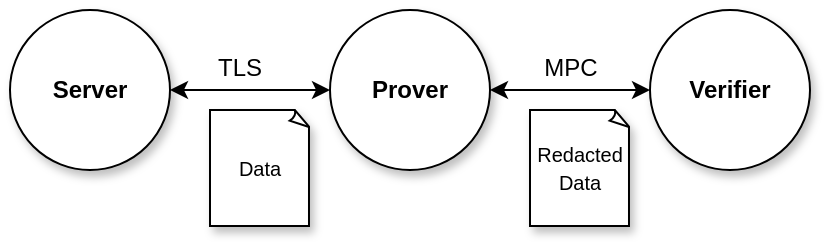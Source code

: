 <mxfile version="21.6.8" type="device" pages="4">
  <diagram name="Simple Overview" id="1K7dc4YacWnzJAUZZLNN">
    <mxGraphModel dx="759" dy="1200" grid="1" gridSize="10" guides="1" tooltips="1" connect="1" arrows="1" fold="1" page="1" pageScale="1" pageWidth="4681" pageHeight="3300" math="0" shadow="0">
      <root>
        <mxCell id="0" />
        <mxCell id="1" parent="0" />
        <mxCell id="FO-Th2_5Wnf5gWxcU9zP-1" value="Prover" style="ellipse;whiteSpace=wrap;html=1;aspect=fixed;shadow=1;fontStyle=1" parent="1" vertex="1">
          <mxGeometry x="620" y="250" width="80" height="80" as="geometry" />
        </mxCell>
        <mxCell id="FO-Th2_5Wnf5gWxcU9zP-2" value="Server" style="ellipse;whiteSpace=wrap;html=1;aspect=fixed;shadow=1;fontStyle=1" parent="1" vertex="1">
          <mxGeometry x="460" y="250" width="80" height="80" as="geometry" />
        </mxCell>
        <mxCell id="FO-Th2_5Wnf5gWxcU9zP-3" value="Verifier" style="ellipse;whiteSpace=wrap;html=1;aspect=fixed;shadow=1;fontStyle=1" parent="1" vertex="1">
          <mxGeometry x="780" y="250" width="80" height="80" as="geometry" />
        </mxCell>
        <mxCell id="uXpAJVi9-J_ntRPUj_sc-1" value="" style="endArrow=classic;startArrow=classic;html=1;rounded=0;entryX=0;entryY=0.5;entryDx=0;entryDy=0;" parent="1" target="FO-Th2_5Wnf5gWxcU9zP-1" edge="1">
          <mxGeometry width="50" height="50" relative="1" as="geometry">
            <mxPoint x="540" y="290" as="sourcePoint" />
            <mxPoint x="-180" y="290" as="targetPoint" />
          </mxGeometry>
        </mxCell>
        <mxCell id="uXpAJVi9-J_ntRPUj_sc-2" value="&lt;font style=&quot;font-size: 12px;&quot;&gt;TLS&lt;/font&gt;" style="whiteSpace=wrap;html=1;fillColor=none;strokeColor=none;fontSize=11;" parent="1" vertex="1">
          <mxGeometry x="550" y="274" width="50" height="10" as="geometry" />
        </mxCell>
        <mxCell id="uXpAJVi9-J_ntRPUj_sc-3" value="" style="endArrow=classic;startArrow=classic;html=1;rounded=0;entryX=0;entryY=0.5;entryDx=0;entryDy=0;exitX=1;exitY=0.5;exitDx=0;exitDy=0;" parent="1" source="FO-Th2_5Wnf5gWxcU9zP-1" target="FO-Th2_5Wnf5gWxcU9zP-3" edge="1">
          <mxGeometry width="50" height="50" relative="1" as="geometry">
            <mxPoint x="540" y="300" as="sourcePoint" />
            <mxPoint x="630" y="300" as="targetPoint" />
          </mxGeometry>
        </mxCell>
        <mxCell id="uXpAJVi9-J_ntRPUj_sc-4" value="&lt;font style=&quot;font-size: 12px;&quot;&gt;MPC&lt;/font&gt;" style="edgeLabel;html=1;align=center;verticalAlign=middle;resizable=0;points=[];" parent="uXpAJVi9-J_ntRPUj_sc-3" vertex="1" connectable="0">
          <mxGeometry x="0.025" y="1" relative="1" as="geometry">
            <mxPoint x="-1" y="-10" as="offset" />
          </mxGeometry>
        </mxCell>
        <mxCell id="4YpQ24D73eh0dbAzUkyk-1" value="Data" style="whiteSpace=wrap;html=1;shape=mxgraph.basic.document;fontSize=10;shadow=1;" parent="1" vertex="1">
          <mxGeometry x="560" y="300" width="50" height="58" as="geometry" />
        </mxCell>
        <mxCell id="4YpQ24D73eh0dbAzUkyk-2" value="&lt;font style=&quot;font-size: 10px;&quot;&gt;Redacted Data&lt;/font&gt;" style="whiteSpace=wrap;html=1;shape=mxgraph.basic.document;fontSize=11;shadow=1;" parent="1" vertex="1">
          <mxGeometry x="720" y="300" width="50" height="58" as="geometry" />
        </mxCell>
      </root>
    </mxGraphModel>
  </diagram>
  <diagram id="kcIGn_kX_1L25iIxUXLg" name="Notaries">
    <mxGraphModel dx="1757" dy="829" grid="1" gridSize="10" guides="1" tooltips="1" connect="1" arrows="1" fold="1" page="1" pageScale="1" pageWidth="850" pageHeight="1100" math="0" shadow="0">
      <root>
        <mxCell id="0" />
        <mxCell id="1" parent="0" />
        <mxCell id="GdnXkJGOJiVmK7E47u4y-44" value="" style="shape=cylinder3;whiteSpace=wrap;html=1;boundedLbl=1;backgroundOutline=1;size=15;dashed=1;dashPattern=8 8;" parent="1" vertex="1">
          <mxGeometry x="170" y="220" width="140" height="285" as="geometry" />
        </mxCell>
        <mxCell id="EZAqd18MQriHtEKbU3QA-1" value="Prover" style="ellipse;whiteSpace=wrap;html=1;aspect=fixed;shadow=1;fontStyle=1" parent="1" vertex="1">
          <mxGeometry x="200" y="260" width="80" height="80" as="geometry" />
        </mxCell>
        <mxCell id="EZAqd18MQriHtEKbU3QA-2" value="Server" style="ellipse;whiteSpace=wrap;html=1;aspect=fixed;shadow=1;fontStyle=1" parent="1" vertex="1">
          <mxGeometry x="30" y="262" width="80" height="80" as="geometry" />
        </mxCell>
        <mxCell id="EZAqd18MQriHtEKbU3QA-3" value="Notary" style="ellipse;whiteSpace=wrap;html=1;aspect=fixed;shadow=1;fontStyle=1" parent="1" vertex="1">
          <mxGeometry x="200" y="410" width="80" height="80" as="geometry" />
        </mxCell>
        <mxCell id="GdnXkJGOJiVmK7E47u4y-40" value="blindly&lt;br&gt;signed&lt;br style=&quot;font-size: 11px;&quot;&gt;data" style="whiteSpace=wrap;html=1;shape=mxgraph.basic.document;fontSize=11;shadow=1;" parent="1" vertex="1">
          <mxGeometry x="251" y="346" width="50" height="58" as="geometry" />
        </mxCell>
        <mxCell id="GdnXkJGOJiVmK7E47u4y-43" value="Verifier" style="ellipse;whiteSpace=wrap;html=1;aspect=fixed;shadow=1;fontStyle=1" parent="1" vertex="1">
          <mxGeometry x="410" y="260" width="80" height="80" as="geometry" />
        </mxCell>
        <mxCell id="GdnXkJGOJiVmK7E47u4y-45" value="" style="endArrow=classic;startArrow=classic;html=1;rounded=0;entryX=0;entryY=0.5;entryDx=0;entryDy=0;exitX=1.028;exitY=0.462;exitDx=0;exitDy=0;exitPerimeter=0;" parent="1" source="EZAqd18MQriHtEKbU3QA-2" target="EZAqd18MQriHtEKbU3QA-1" edge="1">
          <mxGeometry width="50" height="50" relative="1" as="geometry">
            <mxPoint x="350" y="490" as="sourcePoint" />
            <mxPoint x="400" y="440" as="targetPoint" />
          </mxGeometry>
        </mxCell>
        <mxCell id="GdnXkJGOJiVmK7E47u4y-46" value="TLS" style="whiteSpace=wrap;html=1;fillColor=none;strokeColor=none;fontSize=11;" parent="1" vertex="1">
          <mxGeometry x="118" y="284" width="60" height="10" as="geometry" />
        </mxCell>
        <mxCell id="GdnXkJGOJiVmK7E47u4y-47" value="" style="endArrow=classic;html=1;rounded=0;" parent="1" source="EZAqd18MQriHtEKbU3QA-3" target="EZAqd18MQriHtEKbU3QA-1" edge="1">
          <mxGeometry width="50" height="50" relative="1" as="geometry">
            <mxPoint x="350" y="490" as="sourcePoint" />
            <mxPoint x="400" y="440" as="targetPoint" />
          </mxGeometry>
        </mxCell>
        <mxCell id="vS6lQRuDm8DtBRq3Yqvl-2" value="notarize" style="edgeLabel;html=1;align=center;verticalAlign=middle;resizable=0;points=[];" parent="GdnXkJGOJiVmK7E47u4y-47" vertex="1" connectable="0">
          <mxGeometry x="-0.06" y="2" relative="1" as="geometry">
            <mxPoint x="-21" y="1" as="offset" />
          </mxGeometry>
        </mxCell>
        <mxCell id="GdnXkJGOJiVmK7E47u4y-48" value="redacted&lt;br style=&quot;font-size: 11px;&quot;&gt;data" style="whiteSpace=wrap;html=1;shape=mxgraph.basic.document;fontSize=11;shadow=1;" parent="1" vertex="1">
          <mxGeometry x="330" y="310" width="50" height="60" as="geometry" />
        </mxCell>
        <mxCell id="GdnXkJGOJiVmK7E47u4y-49" value="" style="endArrow=classic;html=1;rounded=0;" parent="1" source="EZAqd18MQriHtEKbU3QA-1" target="GdnXkJGOJiVmK7E47u4y-43" edge="1">
          <mxGeometry width="50" height="50" relative="1" as="geometry">
            <mxPoint x="350" y="490" as="sourcePoint" />
            <mxPoint x="400" y="440" as="targetPoint" />
          </mxGeometry>
        </mxCell>
        <mxCell id="GdnXkJGOJiVmK7E47u4y-50" value="&lt;span style=&quot;font-family: Helvetica; font-size: 11px; font-style: normal; font-variant-ligatures: normal; font-variant-caps: normal; font-weight: 400; letter-spacing: normal; orphans: 2; text-align: center; text-indent: 0px; text-transform: none; widows: 2; word-spacing: 0px; -webkit-text-stroke-width: 0px; text-decoration-thickness: initial; text-decoration-style: initial; text-decoration-color: initial; float: none; display: inline !important;&quot;&gt;selective disclosure&lt;/span&gt;" style="text;whiteSpace=wrap;html=1;" parent="1" vertex="1">
          <mxGeometry x="330" y="262" width="50" height="40" as="geometry" />
        </mxCell>
        <mxCell id="GdnXkJGOJiVmK7E47u4y-53" value="&lt;span style=&quot;font-family: Helvetica; font-size: 11px; font-style: normal; font-variant-ligatures: normal; font-variant-caps: normal; font-weight: 400; letter-spacing: normal; orphans: 2; text-indent: 0px; text-transform: none; widows: 2; word-spacing: 0px; -webkit-text-stroke-width: 0px; text-decoration-thickness: initial; text-decoration-style: initial; text-decoration-color: initial; float: none; display: inline !important;&quot;&gt;MPC&lt;/span&gt;" style="text;whiteSpace=wrap;html=1;align=center;verticalAlign=middle;" parent="1" vertex="1">
          <mxGeometry x="177" y="215" width="125" height="40" as="geometry" />
        </mxCell>
        <mxCell id="GdnXkJGOJiVmK7E47u4y-54" value="1" style="ellipse;whiteSpace=wrap;html=1;aspect=fixed;fontSize=10;" parent="1" vertex="1">
          <mxGeometry x="141.5" y="268" width="13" height="13" as="geometry" />
        </mxCell>
        <mxCell id="GdnXkJGOJiVmK7E47u4y-55" value="2" style="ellipse;whiteSpace=wrap;html=1;aspect=fixed;fontSize=10;" parent="1" vertex="1">
          <mxGeometry x="210" y="357" width="13" height="13" as="geometry" />
        </mxCell>
        <mxCell id="GdnXkJGOJiVmK7E47u4y-56" value="3" style="ellipse;whiteSpace=wrap;html=1;aspect=fixed;fontSize=10;" parent="1" vertex="1">
          <mxGeometry x="344.5" y="256" width="13" height="13" as="geometry" />
        </mxCell>
        <mxCell id="GdnXkJGOJiVmK7E47u4y-58" value="4" style="ellipse;whiteSpace=wrap;html=1;aspect=fixed;fontSize=10;" parent="1" vertex="1">
          <mxGeometry x="429" y="316.5" width="13" height="13" as="geometry" />
        </mxCell>
        <mxCell id="GdnXkJGOJiVmK7E47u4y-59" value="&lt;span style=&quot;font-family: Helvetica; font-size: 11px; font-style: normal; font-variant-ligatures: normal; font-variant-caps: normal; font-weight: 400; letter-spacing: normal; orphans: 2; text-indent: 0px; text-transform: none; widows: 2; word-spacing: 0px; -webkit-text-stroke-width: 0px; text-decoration-thickness: initial; text-decoration-style: initial; text-decoration-color: initial; float: none; display: inline !important;&quot;&gt;verify&lt;/span&gt;" style="text;whiteSpace=wrap;html=1;align=center;verticalAlign=middle;" parent="1" vertex="1">
          <mxGeometry x="438" y="313.25" width="40" height="19.5" as="geometry" />
        </mxCell>
        <mxCell id="_06KIDZZ9NYgVlEzEhfi-3" value="" style="endArrow=classic;html=1;rounded=0;entryX=0;entryY=0.5;entryDx=0;entryDy=0;edgeStyle=elbowEdgeStyle;elbow=vertical;exitX=0;exitY=0.5;exitDx=0;exitDy=0;" parent="1" source="EZAqd18MQriHtEKbU3QA-1" target="EZAqd18MQriHtEKbU3QA-3" edge="1">
          <mxGeometry width="50" height="50" relative="1" as="geometry">
            <mxPoint x="180" y="330" as="sourcePoint" />
            <mxPoint x="110" y="354" as="targetPoint" />
            <Array as="points">
              <mxPoint x="180" y="370" />
            </Array>
          </mxGeometry>
        </mxCell>
      </root>
    </mxGraphModel>
  </diagram>
  <diagram name="AES" id="mOAZV9J1HD8CvUNmk5yk">
    <mxGraphModel dx="759" dy="1200" grid="1" gridSize="10" guides="1" tooltips="1" connect="1" arrows="1" fold="1" page="1" pageScale="1" pageWidth="4681" pageHeight="3300" math="0" shadow="0">
      <root>
        <mxCell id="0" />
        <mxCell id="1" parent="0" />
        <mxCell id="imKlexnwQG8ijFvp7Sfa-1" style="html=1;fontSize=12;rounded=0;entryX=0.013;entryY=0.284;entryDx=0;entryDy=0;entryPerimeter=0;" parent="1" edge="1">
          <mxGeometry relative="1" as="geometry">
            <mxPoint x="628.83" y="180.12" as="sourcePoint" />
            <mxPoint x="702.0" y="180" as="targetPoint" />
          </mxGeometry>
        </mxCell>
        <mxCell id="imKlexnwQG8ijFvp7Sfa-2" value="Key share" style="edgeLabel;html=1;align=center;verticalAlign=middle;resizable=0;points=[];fontSize=11;" parent="imKlexnwQG8ijFvp7Sfa-1" vertex="1" connectable="0">
          <mxGeometry relative="1" as="geometry">
            <mxPoint y="-11" as="offset" />
          </mxGeometry>
        </mxCell>
        <mxCell id="imKlexnwQG8ijFvp7Sfa-12" style="rounded=0;html=1;exitX=0.5;exitY=1;exitDx=0;exitDy=0;fontSize=12;" parent="1" source="imKlexnwQG8ijFvp7Sfa-13" edge="1">
          <mxGeometry relative="1" as="geometry">
            <mxPoint x="747" y="270" as="targetPoint" />
          </mxGeometry>
        </mxCell>
        <mxCell id="imKlexnwQG8ijFvp7Sfa-14" style="html=1;fontSize=12;rounded=0;entryX=0.013;entryY=0.718;entryDx=0;entryDy=0;entryPerimeter=0;" parent="1" edge="1">
          <mxGeometry relative="1" as="geometry">
            <mxPoint x="629" y="220" as="sourcePoint" />
            <mxPoint x="702.17" y="220.26" as="targetPoint" />
          </mxGeometry>
        </mxCell>
        <mxCell id="imKlexnwQG8ijFvp7Sfa-15" value="&lt;font style=&quot;font-size: 11px;&quot;&gt;Plaintext&lt;/font&gt;" style="edgeLabel;html=1;align=center;verticalAlign=middle;resizable=0;points=[];fontSize=11;" parent="imKlexnwQG8ijFvp7Sfa-14" vertex="1" connectable="0">
          <mxGeometry relative="1" as="geometry">
            <mxPoint y="-10" as="offset" />
          </mxGeometry>
        </mxCell>
        <mxCell id="imKlexnwQG8ijFvp7Sfa-4" value="Prover" style="ellipse;whiteSpace=wrap;html=1;aspect=fixed;shadow=1;fontStyle=1" parent="1" vertex="1">
          <mxGeometry x="554" y="160" width="80" height="80" as="geometry" />
        </mxCell>
        <mxCell id="imKlexnwQG8ijFvp7Sfa-13" value="&lt;font style=&quot;font-size: 12px;&quot;&gt;AES&lt;/font&gt;" style="rounded=1;whiteSpace=wrap;html=1;fontSize=10;shadow=1;" parent="1" vertex="1">
          <mxGeometry x="702" y="165" width="90" height="70" as="geometry" />
        </mxCell>
        <mxCell id="imKlexnwQG8ijFvp7Sfa-18" style="html=1;fontSize=12;rounded=0;entryX=0.013;entryY=0.284;entryDx=0;entryDy=0;entryPerimeter=0;startArrow=classic;startFill=1;endArrow=none;endFill=0;" parent="1" edge="1">
          <mxGeometry relative="1" as="geometry">
            <mxPoint x="792" y="199.98" as="sourcePoint" />
            <mxPoint x="865.17" y="199.86" as="targetPoint" />
          </mxGeometry>
        </mxCell>
        <mxCell id="imKlexnwQG8ijFvp7Sfa-19" value="&lt;style=&quot;font-size: 11px;&quot;&gt;Key share&lt;/font&gt;" style="edgeLabel;html=1;align=center;verticalAlign=middle;resizable=0;points=[];fontSize=11;" parent="imKlexnwQG8ijFvp7Sfa-18" vertex="1" connectable="0">
          <mxGeometry relative="1" as="geometry">
            <mxPoint y="-11" as="offset" />
          </mxGeometry>
        </mxCell>
        <mxCell id="imKlexnwQG8ijFvp7Sfa-7" value="Verifier" style="ellipse;whiteSpace=wrap;html=1;aspect=fixed;shadow=1;fontStyle=1" parent="1" vertex="1">
          <mxGeometry x="859" y="160" width="80" height="80" as="geometry" />
        </mxCell>
        <mxCell id="imKlexnwQG8ijFvp7Sfa-22" value="&lt;span style=&quot;font-family: Helvetica; font-size: 11px; font-style: normal; font-variant-ligatures: normal; font-variant-caps: normal; font-weight: 400; letter-spacing: normal; orphans: 2; text-indent: 0px; text-transform: none; widows: 2; word-spacing: 0px; -webkit-text-stroke-width: 0px; text-decoration-thickness: initial; text-decoration-style: initial; text-decoration-color: initial; float: none; display: inline !important;&quot;&gt;Ciphertext&lt;/span&gt;" style="text;whiteSpace=wrap;html=1;fontSize=11;align=center;" parent="1" vertex="1">
          <mxGeometry x="717" y="270" width="60" height="20" as="geometry" />
        </mxCell>
        <mxCell id="ugwm5q7jo5HeXQWcRzf4-1" value="&lt;span style=&quot;font-family: Helvetica; font-size: 11px; font-style: normal; font-variant-ligatures: normal; font-variant-caps: normal; font-weight: 400; letter-spacing: normal; orphans: 2; text-indent: 0px; text-transform: none; widows: 2; word-spacing: 0px; -webkit-text-stroke-width: 0px; text-decoration-thickness: initial; text-decoration-style: initial; text-decoration-color: initial; float: none; display: inline !important;&quot;&gt;Garbled Circuit&lt;/span&gt;" style="text;whiteSpace=wrap;html=1;fontSize=11;align=center;" parent="1" vertex="1">
          <mxGeometry x="707" y="140" width="80" height="20" as="geometry" />
        </mxCell>
      </root>
    </mxGraphModel>
  </diagram>
  <diagram name="Proxy mode" id="QbUhlncA6uj8AHGzzR_Y">
    <mxGraphModel dx="759" dy="1200" grid="1" gridSize="10" guides="1" tooltips="1" connect="1" arrows="1" fold="1" page="1" pageScale="1" pageWidth="4681" pageHeight="3300" math="0" shadow="0">
      <root>
        <mxCell id="0" />
        <mxCell id="1" parent="0" />
        <mxCell id="csndq4Mb--6Wtup8P-S2-3" style="edgeStyle=orthogonalEdgeStyle;html=1;exitX=0.5;exitY=1;exitDx=0;exitDy=0;entryX=0;entryY=0.5;entryDx=0;entryDy=0;fontSize=12;rounded=0;" parent="1" source="bSltM_TDOgC1kJBMOoSB-1" target="csndq4Mb--6Wtup8P-S2-1" edge="1">
          <mxGeometry relative="1" as="geometry" />
        </mxCell>
        <mxCell id="csndq4Mb--6Wtup8P-S2-5" value="Record" style="edgeLabel;html=1;align=center;verticalAlign=middle;resizable=0;points=[];fontSize=12;" parent="csndq4Mb--6Wtup8P-S2-3" vertex="1" connectable="0">
          <mxGeometry x="-0.48" relative="1" as="geometry">
            <mxPoint x="-30" y="-11" as="offset" />
          </mxGeometry>
        </mxCell>
        <mxCell id="bSltM_TDOgC1kJBMOoSB-1" value="Verifier" style="ellipse;whiteSpace=wrap;html=1;aspect=fixed;shadow=1;fontStyle=1" parent="1" vertex="1">
          <mxGeometry x="700" y="150" width="80" height="80" as="geometry" />
        </mxCell>
        <mxCell id="bSltM_TDOgC1kJBMOoSB-2" value="Server" style="ellipse;whiteSpace=wrap;html=1;aspect=fixed;shadow=1;fontStyle=1" parent="1" vertex="1">
          <mxGeometry x="540" y="150" width="80" height="80" as="geometry" />
        </mxCell>
        <mxCell id="csndq4Mb--6Wtup8P-S2-2" style="edgeStyle=orthogonalEdgeStyle;html=1;exitX=0.5;exitY=1;exitDx=0;exitDy=0;entryX=1;entryY=0.5;entryDx=0;entryDy=0;fontSize=12;rounded=0;" parent="1" source="bSltM_TDOgC1kJBMOoSB-3" target="csndq4Mb--6Wtup8P-S2-1" edge="1">
          <mxGeometry relative="1" as="geometry" />
        </mxCell>
        <mxCell id="csndq4Mb--6Wtup8P-S2-6" value="Key" style="edgeLabel;html=1;align=center;verticalAlign=middle;resizable=0;points=[];fontSize=12;" parent="csndq4Mb--6Wtup8P-S2-2" vertex="1" connectable="0">
          <mxGeometry x="-0.489" relative="1" as="geometry">
            <mxPoint x="20" y="2" as="offset" />
          </mxGeometry>
        </mxCell>
        <mxCell id="bSltM_TDOgC1kJBMOoSB-3" value="Prover" style="ellipse;whiteSpace=wrap;html=1;aspect=fixed;shadow=1;fontStyle=1" parent="1" vertex="1">
          <mxGeometry x="860" y="150" width="80" height="80" as="geometry" />
        </mxCell>
        <mxCell id="bSltM_TDOgC1kJBMOoSB-4" value="" style="endArrow=classic;startArrow=classic;html=1;rounded=0;entryX=0;entryY=0.5;entryDx=0;entryDy=0;" parent="1" target="bSltM_TDOgC1kJBMOoSB-1" edge="1">
          <mxGeometry width="50" height="50" relative="1" as="geometry">
            <mxPoint x="620" y="190" as="sourcePoint" />
            <mxPoint x="-100" y="190" as="targetPoint" />
          </mxGeometry>
        </mxCell>
        <mxCell id="bSltM_TDOgC1kJBMOoSB-6" value="" style="endArrow=classic;startArrow=classic;html=1;rounded=0;entryX=0;entryY=0.5;entryDx=0;entryDy=0;exitX=1;exitY=0.5;exitDx=0;exitDy=0;" parent="1" source="bSltM_TDOgC1kJBMOoSB-1" target="bSltM_TDOgC1kJBMOoSB-3" edge="1">
          <mxGeometry width="50" height="50" relative="1" as="geometry">
            <mxPoint x="620" y="200" as="sourcePoint" />
            <mxPoint x="710" y="200" as="targetPoint" />
          </mxGeometry>
        </mxCell>
        <mxCell id="bSltM_TDOgC1kJBMOoSB-8" value="Encrypted Data" style="whiteSpace=wrap;html=1;shape=mxgraph.basic.document;fontSize=10;shadow=1;" parent="1" vertex="1">
          <mxGeometry x="750" y="270" width="50" height="58" as="geometry" />
        </mxCell>
        <mxCell id="bSltM_TDOgC1kJBMOoSB-9" value="&lt;font style=&quot;font-size: 10px;&quot;&gt;Redacted Data&lt;/font&gt;" style="whiteSpace=wrap;html=1;shape=mxgraph.basic.document;fontSize=11;shadow=1;" parent="1" vertex="1">
          <mxGeometry x="820" y="300" width="50" height="58" as="geometry" />
        </mxCell>
        <mxCell id="csndq4Mb--6Wtup8P-S2-4" style="edgeStyle=orthogonalEdgeStyle;rounded=0;html=1;exitX=0.5;exitY=1;exitDx=0;exitDy=0;entryX=0.5;entryY=0;entryDx=0;entryDy=0;entryPerimeter=0;fontSize=12;" parent="1" source="csndq4Mb--6Wtup8P-S2-1" target="bSltM_TDOgC1kJBMOoSB-9" edge="1">
          <mxGeometry relative="1" as="geometry" />
        </mxCell>
        <mxCell id="csndq4Mb--6Wtup8P-S2-1" value="&lt;font style=&quot;font-size: 12px;&quot;&gt;ZKP&lt;/font&gt;" style="rounded=1;whiteSpace=wrap;html=1;fontSize=10;shadow=1;" parent="1" vertex="1">
          <mxGeometry x="820" y="240" width="50" height="40" as="geometry" />
        </mxCell>
      </root>
    </mxGraphModel>
  </diagram>
</mxfile>
